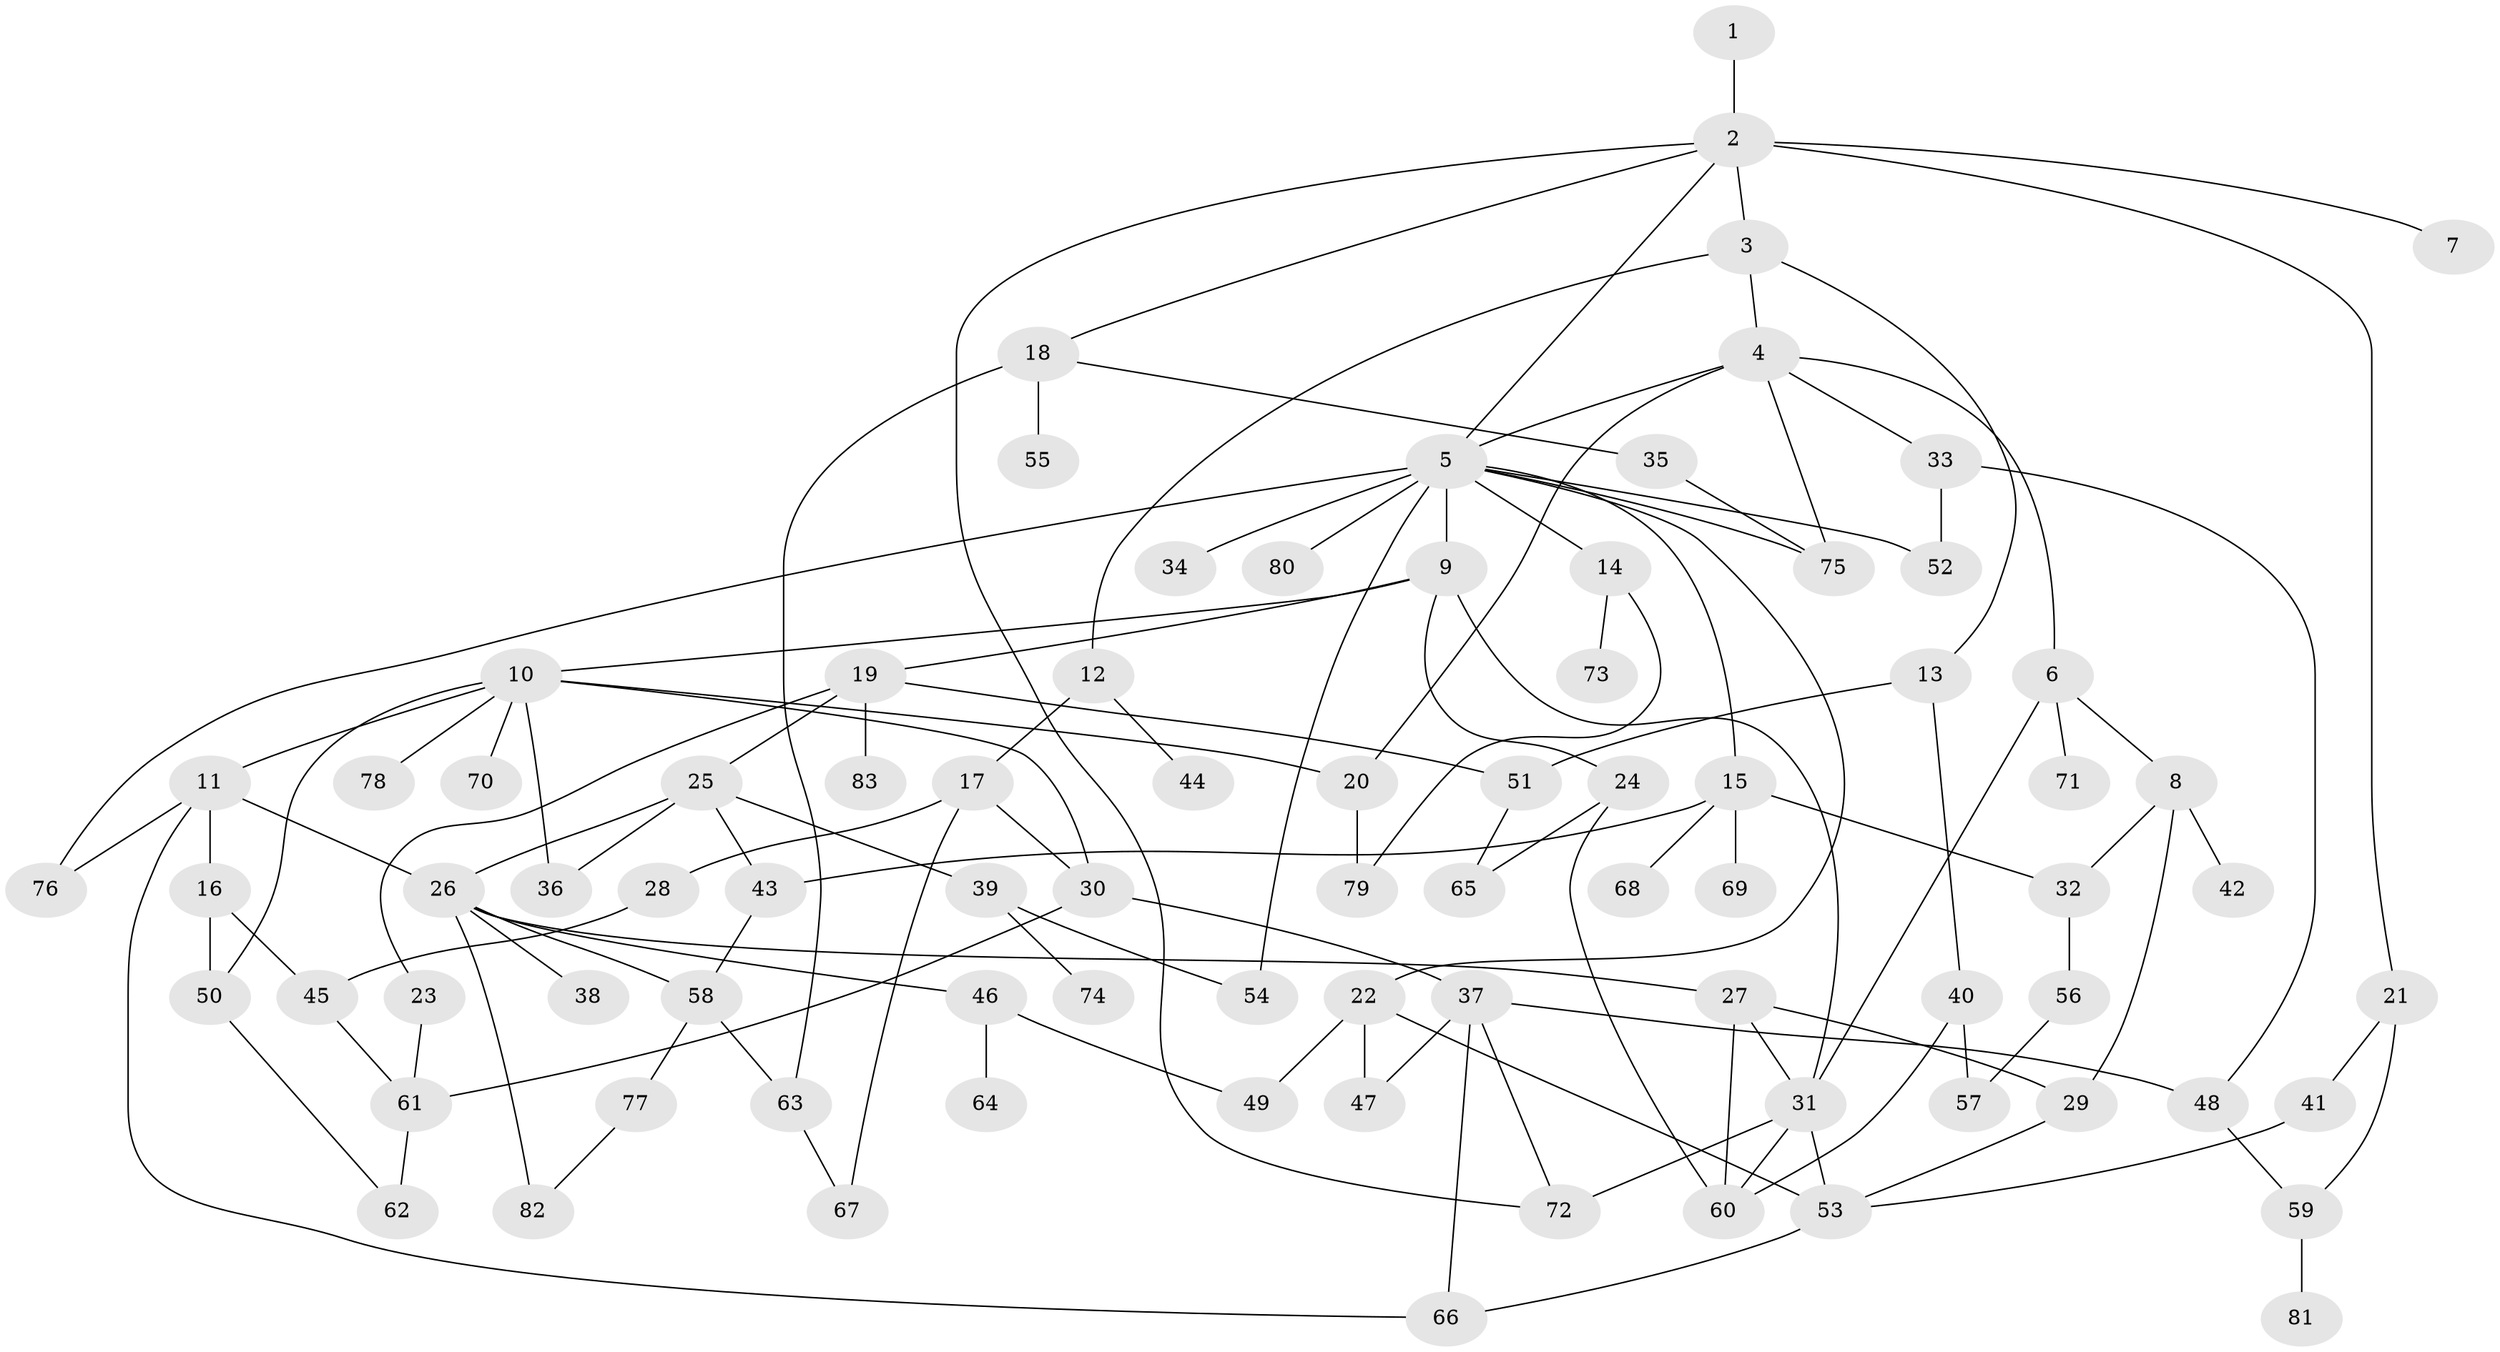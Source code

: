// Generated by graph-tools (version 1.1) at 2025/49/03/09/25 03:49:24]
// undirected, 83 vertices, 124 edges
graph export_dot {
graph [start="1"]
  node [color=gray90,style=filled];
  1;
  2;
  3;
  4;
  5;
  6;
  7;
  8;
  9;
  10;
  11;
  12;
  13;
  14;
  15;
  16;
  17;
  18;
  19;
  20;
  21;
  22;
  23;
  24;
  25;
  26;
  27;
  28;
  29;
  30;
  31;
  32;
  33;
  34;
  35;
  36;
  37;
  38;
  39;
  40;
  41;
  42;
  43;
  44;
  45;
  46;
  47;
  48;
  49;
  50;
  51;
  52;
  53;
  54;
  55;
  56;
  57;
  58;
  59;
  60;
  61;
  62;
  63;
  64;
  65;
  66;
  67;
  68;
  69;
  70;
  71;
  72;
  73;
  74;
  75;
  76;
  77;
  78;
  79;
  80;
  81;
  82;
  83;
  1 -- 2;
  2 -- 3;
  2 -- 7;
  2 -- 18;
  2 -- 21;
  2 -- 5;
  2 -- 72;
  3 -- 4;
  3 -- 12;
  3 -- 13;
  4 -- 5;
  4 -- 6;
  4 -- 33;
  4 -- 20;
  4 -- 75;
  5 -- 9;
  5 -- 14;
  5 -- 15;
  5 -- 22;
  5 -- 34;
  5 -- 52;
  5 -- 80;
  5 -- 76;
  5 -- 75;
  5 -- 54;
  6 -- 8;
  6 -- 31;
  6 -- 71;
  8 -- 42;
  8 -- 29;
  8 -- 32;
  9 -- 10;
  9 -- 19;
  9 -- 24;
  9 -- 31;
  10 -- 11;
  10 -- 20;
  10 -- 50;
  10 -- 70;
  10 -- 78;
  10 -- 36;
  10 -- 30;
  11 -- 16;
  11 -- 26;
  11 -- 76;
  11 -- 66;
  12 -- 17;
  12 -- 44;
  13 -- 40;
  13 -- 51;
  14 -- 73;
  14 -- 79;
  15 -- 32;
  15 -- 43;
  15 -- 68;
  15 -- 69;
  16 -- 45;
  16 -- 50;
  17 -- 28;
  17 -- 30;
  17 -- 67;
  18 -- 35;
  18 -- 55;
  18 -- 63;
  19 -- 23;
  19 -- 25;
  19 -- 83;
  19 -- 51;
  20 -- 79;
  21 -- 41;
  21 -- 59;
  22 -- 53;
  22 -- 47;
  22 -- 49;
  23 -- 61;
  24 -- 65;
  24 -- 60;
  25 -- 36;
  25 -- 39;
  25 -- 26;
  25 -- 43;
  26 -- 27;
  26 -- 38;
  26 -- 46;
  26 -- 58;
  26 -- 82;
  27 -- 29;
  27 -- 60;
  27 -- 31;
  28 -- 45;
  29 -- 53;
  30 -- 37;
  30 -- 61;
  31 -- 72;
  31 -- 53;
  31 -- 60;
  32 -- 56;
  33 -- 48;
  33 -- 52;
  35 -- 75;
  37 -- 47;
  37 -- 66;
  37 -- 48;
  37 -- 72;
  39 -- 54;
  39 -- 74;
  40 -- 57;
  40 -- 60;
  41 -- 53;
  43 -- 58;
  45 -- 61;
  46 -- 49;
  46 -- 64;
  48 -- 59;
  50 -- 62;
  51 -- 65;
  53 -- 66;
  56 -- 57;
  58 -- 63;
  58 -- 77;
  59 -- 81;
  61 -- 62;
  63 -- 67;
  77 -- 82;
}
